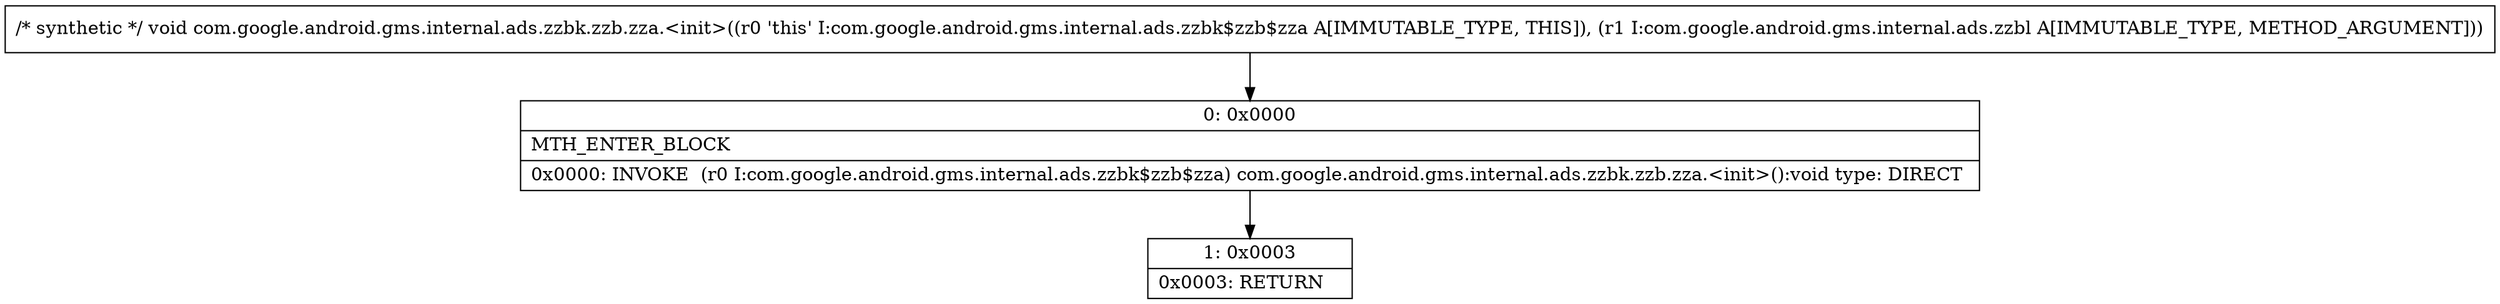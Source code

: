 digraph "CFG forcom.google.android.gms.internal.ads.zzbk.zzb.zza.\<init\>(Lcom\/google\/android\/gms\/internal\/ads\/zzbl;)V" {
Node_0 [shape=record,label="{0\:\ 0x0000|MTH_ENTER_BLOCK\l|0x0000: INVOKE  (r0 I:com.google.android.gms.internal.ads.zzbk$zzb$zza) com.google.android.gms.internal.ads.zzbk.zzb.zza.\<init\>():void type: DIRECT \l}"];
Node_1 [shape=record,label="{1\:\ 0x0003|0x0003: RETURN   \l}"];
MethodNode[shape=record,label="{\/* synthetic *\/ void com.google.android.gms.internal.ads.zzbk.zzb.zza.\<init\>((r0 'this' I:com.google.android.gms.internal.ads.zzbk$zzb$zza A[IMMUTABLE_TYPE, THIS]), (r1 I:com.google.android.gms.internal.ads.zzbl A[IMMUTABLE_TYPE, METHOD_ARGUMENT])) }"];
MethodNode -> Node_0;
Node_0 -> Node_1;
}

